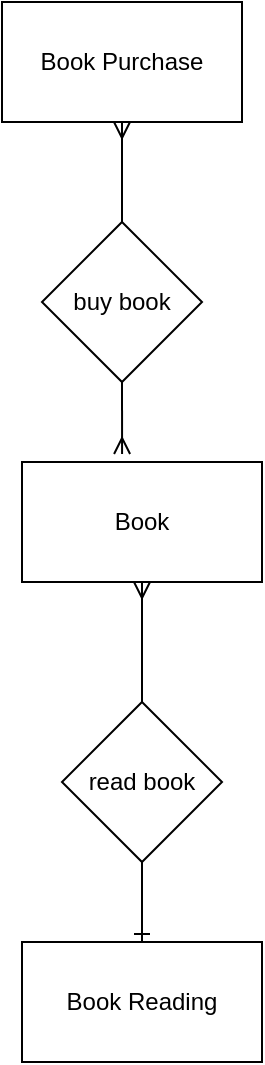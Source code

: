 <mxfile>
    <diagram id="vRvgWaPE9UPtqLKHQ1XY" name="Seite-1">
        <mxGraphModel dx="475" dy="764" grid="1" gridSize="10" guides="1" tooltips="1" connect="1" arrows="1" fold="1" page="1" pageScale="1" pageWidth="827" pageHeight="1169" math="0" shadow="0">
            <root>
                <mxCell id="0"/>
                <mxCell id="1" parent="0"/>
                <mxCell id="14" style="edgeStyle=none;html=1;exitX=0.5;exitY=1;exitDx=0;exitDy=0;entryX=0.5;entryY=0;entryDx=0;entryDy=0;endArrow=none;endFill=0;startArrow=ERmany;startFill=0;" edge="1" parent="1" source="2" target="6">
                    <mxGeometry relative="1" as="geometry"/>
                </mxCell>
                <mxCell id="2" value="Book" style="whiteSpace=wrap;html=1;" vertex="1" parent="1">
                    <mxGeometry x="150" y="370" width="120" height="60" as="geometry"/>
                </mxCell>
                <mxCell id="10" style="html=1;entryX=0.417;entryY=-0.067;entryDx=0;entryDy=0;entryPerimeter=0;endArrow=ERmany;endFill=0;exitX=0.5;exitY=1;exitDx=0;exitDy=0;" edge="1" parent="1" source="5" target="2">
                    <mxGeometry relative="1" as="geometry"/>
                </mxCell>
                <mxCell id="3" value="Book Purchase" style="whiteSpace=wrap;html=1;" vertex="1" parent="1">
                    <mxGeometry x="140" y="140" width="120" height="60" as="geometry"/>
                </mxCell>
                <mxCell id="4" value="Book Reading" style="whiteSpace=wrap;html=1;" vertex="1" parent="1">
                    <mxGeometry x="150" y="610" width="120" height="60" as="geometry"/>
                </mxCell>
                <mxCell id="13" style="edgeStyle=none;html=1;exitX=0.5;exitY=0;exitDx=0;exitDy=0;entryX=0.5;entryY=1;entryDx=0;entryDy=0;endArrow=ERmany;endFill=0;" edge="1" parent="1" source="5" target="3">
                    <mxGeometry relative="1" as="geometry"/>
                </mxCell>
                <mxCell id="5" value="buy book" style="rhombus;whiteSpace=wrap;html=1;" vertex="1" parent="1">
                    <mxGeometry x="160" y="250" width="80" height="80" as="geometry"/>
                </mxCell>
                <mxCell id="15" style="edgeStyle=none;html=1;exitX=0.5;exitY=1;exitDx=0;exitDy=0;entryX=0.5;entryY=0;entryDx=0;entryDy=0;startArrow=none;startFill=0;endArrow=ERone;endFill=0;" edge="1" parent="1" source="6" target="4">
                    <mxGeometry relative="1" as="geometry"/>
                </mxCell>
                <mxCell id="6" value="read book" style="rhombus;whiteSpace=wrap;html=1;" vertex="1" parent="1">
                    <mxGeometry x="170" y="490" width="80" height="80" as="geometry"/>
                </mxCell>
            </root>
        </mxGraphModel>
    </diagram>
</mxfile>